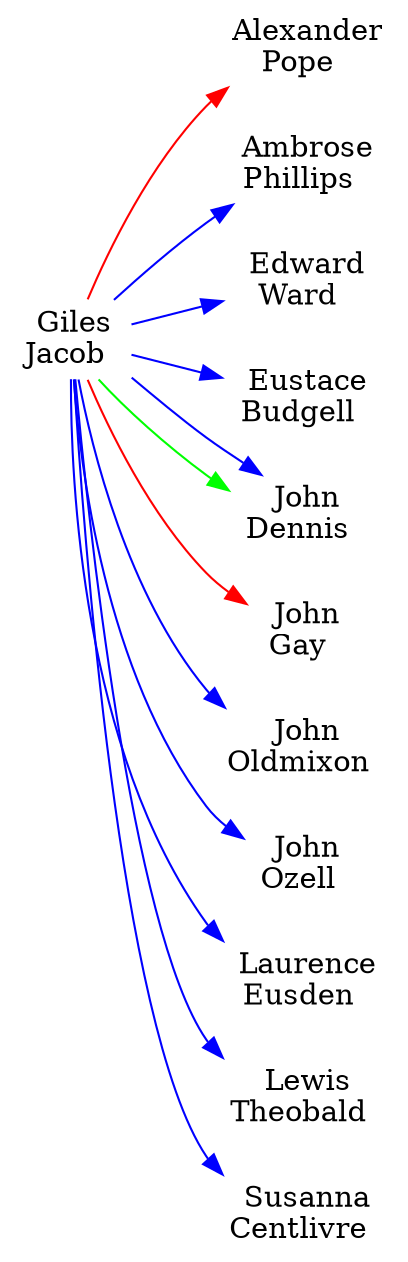 digraph G {
rankdir=LR
node [shape=plaintext]
ALEXANDER_POPE [label=< Alexander<br/>Pope >]
AMBROSE_PHILLIPS [label=< Ambrose<br/>Phillips >]
EDWARD_WARD [label=< Edward<br/>Ward >]
EUSTACE_BUDGELL [label=< Eustace<br/>Budgell >]
GILES_JACOB [label=< Giles<br/>Jacob >]
JOHN_DENNIS [label=< John<br/>Dennis >]
JOHN_GAY [label=< John<br/>Gay >]
JOHN_OLDMIXON [label=< John<br/>Oldmixon >]
JOHN_OZELL [label=< John<br/>Ozell >]
LAURENCE_EUSDEN [label=< Laurence<br/>Eusden >]
LEWIS_THEOBALD [label=< Lewis<br/>Theobald >]
SUSANNA_CENTLIVRE [label=< Susanna<br/>Centlivre >]
GILES_JACOB -> ALEXANDER_POPE [color=red weight=16]
GILES_JACOB -> AMBROSE_PHILLIPS [color=blue weight=1]
GILES_JACOB -> EDWARD_WARD [color=blue weight=1]
GILES_JACOB -> EUSTACE_BUDGELL [color=blue weight=1]
GILES_JACOB -> JOHN_DENNIS [color=green weight=4]
GILES_JACOB -> JOHN_DENNIS [color=blue weight=4]
GILES_JACOB -> JOHN_GAY [color=red weight=1]
GILES_JACOB -> JOHN_OLDMIXON [color=blue weight=1]
GILES_JACOB -> JOHN_OZELL [color=blue weight=4]
GILES_JACOB -> LAURENCE_EUSDEN [color=blue weight=1]
GILES_JACOB -> LEWIS_THEOBALD [color=blue weight=1]
GILES_JACOB -> SUSANNA_CENTLIVRE [color=blue weight=1]
}
